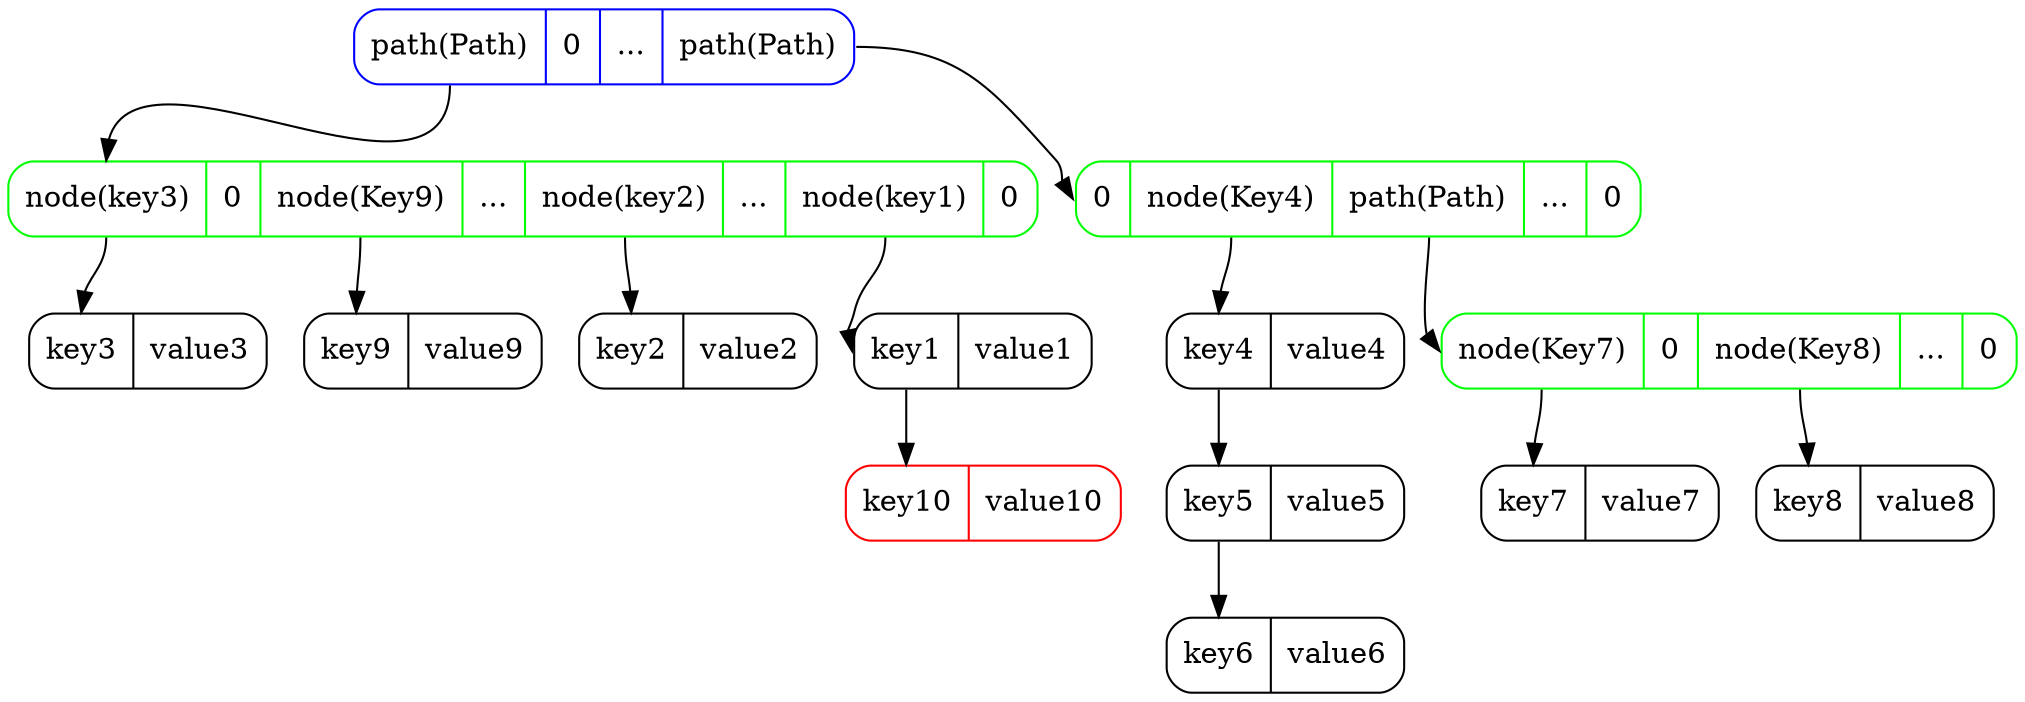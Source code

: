 digraph {
    node [shape=Mrecord];
    roots [label="<f0> path(Path)|<f1> 0|<f2> ...|<f3> path(Path)" color = blue];
    node1 [label="<f0> key1|<f1> value1"];
    node2 [label="<f0> key2|<f1> value2"];
    node3 [label="<f0> key3|<f1> value3"];
    pathA [label="<f0> 0|<f1> node(Key4)|<f2> path(Path)|<f3> ...|<f4> 0" color = green];
    pathB [label="<f0> node(Key7)|<f1> 0|<f2> node(Key8)|<f3> ...|<f4> 0" color = green];
    pathC [label="<f0> node(Key7)|<f1> 0|<f2> node(Key8)|<f3> ...|<f4> 0" color = green];

    node4 [label="<f0> key4|<f1> value4"];
    node5 [label="<f0> key5|<f1> value5"];
    node6 [label="<f0> key6|<f1> value6"];
    node7 [label="<f0> key7|<f1> value7"];
    node8 [label="<f0> key8|<f1> value8"];
    node9 [label="<f0> key9|<f1> value9"];
    pathA:f1 -> node4:f0;
    node4:f0 -> node5:f0;
    roots:f3 -> pathA:f0;
    pathA:f2 -> pathB:f0;
    node5:f0 -> node6:f0;
    pathB:f0 -> node7:f0;
    pathB:f2 -> node8:f0;

    node10 [label="<f0> key10|<f1> value10" color = red];

    pathC [label="<f0> node(key3)|<f1> 0|<f2> node(Key9)|<f3> ...|<f4> node(key2) |<f5>...|<f6>node(key1)|<f7> 0" color = green];
    roots:f0 -> pathC:f0;
    pathC:f0 -> node3:f0;
    pathC:f2 -> node9:f0;
    pathC:f4 -> node2:f0;
    pathC:f6 -> node1:f0;
    node1:f0 -> node10:f0;
}